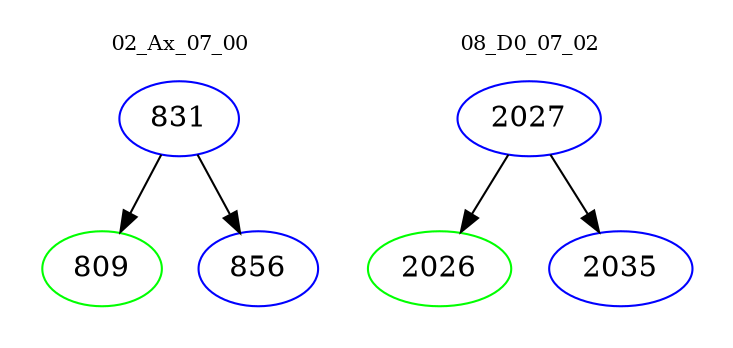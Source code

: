 digraph{
subgraph cluster_0 {
color = white
label = "02_Ax_07_00";
fontsize=10;
T0_831 [label="831", color="blue"]
T0_831 -> T0_809 [color="black"]
T0_809 [label="809", color="green"]
T0_831 -> T0_856 [color="black"]
T0_856 [label="856", color="blue"]
}
subgraph cluster_1 {
color = white
label = "08_D0_07_02";
fontsize=10;
T1_2027 [label="2027", color="blue"]
T1_2027 -> T1_2026 [color="black"]
T1_2026 [label="2026", color="green"]
T1_2027 -> T1_2035 [color="black"]
T1_2035 [label="2035", color="blue"]
}
}
